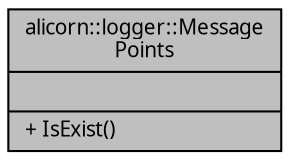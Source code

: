 digraph "alicorn::logger::MessagePoints"
{
 // INTERACTIVE_SVG=YES
  edge [fontname="Verdana",fontsize="10",labelfontname="Verdana",labelfontsize="10"];
  node [fontname="Verdana",fontsize="10",shape=record];
  Node1 [label="{alicorn::logger::Message\lPoints\n||+ IsExist()\l}",height=0.2,width=0.4,color="black", fillcolor="grey75", style="filled", fontcolor="black"];
}
